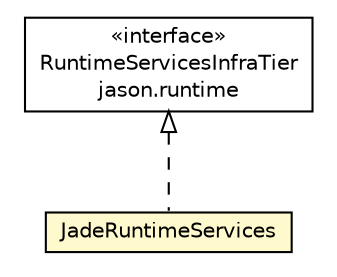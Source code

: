 #!/usr/local/bin/dot
#
# Class diagram 
# Generated by UMLGraph version R5_6_6-1-g9240c4 (http://www.umlgraph.org/)
#

digraph G {
	edge [fontname="Helvetica",fontsize=10,labelfontname="Helvetica",labelfontsize=10];
	node [fontname="Helvetica",fontsize=10,shape=plaintext];
	nodesep=0.25;
	ranksep=0.5;
	// jason.infra.jade.JadeRuntimeServices
	c26728 [label=<<table title="jason.infra.jade.JadeRuntimeServices" border="0" cellborder="1" cellspacing="0" cellpadding="2" port="p" bgcolor="lemonChiffon" href="./JadeRuntimeServices.html">
		<tr><td><table border="0" cellspacing="0" cellpadding="1">
<tr><td align="center" balign="center"> JadeRuntimeServices </td></tr>
		</table></td></tr>
		</table>>, URL="./JadeRuntimeServices.html", fontname="Helvetica", fontcolor="black", fontsize=10.0];
	// jason.runtime.RuntimeServicesInfraTier
	c26762 [label=<<table title="jason.runtime.RuntimeServicesInfraTier" border="0" cellborder="1" cellspacing="0" cellpadding="2" port="p" href="../../runtime/RuntimeServicesInfraTier.html">
		<tr><td><table border="0" cellspacing="0" cellpadding="1">
<tr><td align="center" balign="center"> &#171;interface&#187; </td></tr>
<tr><td align="center" balign="center"> RuntimeServicesInfraTier </td></tr>
<tr><td align="center" balign="center"> jason.runtime </td></tr>
		</table></td></tr>
		</table>>, URL="../../runtime/RuntimeServicesInfraTier.html", fontname="Helvetica", fontcolor="black", fontsize=10.0];
	//jason.infra.jade.JadeRuntimeServices implements jason.runtime.RuntimeServicesInfraTier
	c26762:p -> c26728:p [dir=back,arrowtail=empty,style=dashed];
}

